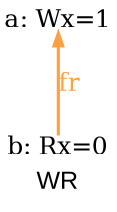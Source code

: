 digraph G {

fontname="Arial";

/* legend */
fontsize=12;
label="WR";


/* the unlocked events */
eiid0 [label="a: Wx=1", shape="none", fontsize=12, pos="1.000000,0.750000!", fixedsize="true", height="0.166667", width="0.666667"];
eiid1 [label="b: Rx=0", shape="none", fontsize=12, pos="1.000000,0.000000!", fixedsize="true", height="0.166667", width="0.666667"];

/* the intra_causality_data edges */


/* the intra_causality_control edges */

/* the poi edges */
/* the rfmap edges */


/* The viewed-before edges */
eiid0 -> eiid1 [label="fr", color="#ffa040", fontcolor="#ffa040", fontsize=12, penwidth="1.500000", arrowsize="0.600000", dir="back"];
}
